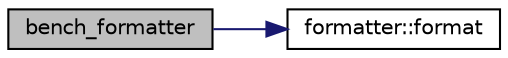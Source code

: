 digraph "bench_formatter"
{
  edge [fontname="Helvetica",fontsize="10",labelfontname="Helvetica",labelfontsize="10"];
  node [fontname="Helvetica",fontsize="10",shape=record];
  rankdir="LR";
  Node1 [label="bench_formatter",height=0.2,width=0.4,color="black", fillcolor="grey75", style="filled" fontcolor="black"];
  Node1 -> Node2 [color="midnightblue",fontsize="10",style="solid",fontname="Helvetica"];
  Node2 [label="formatter::format",height=0.2,width=0.4,color="black", fillcolor="white", style="filled",URL="$structformatter.html#aca465bfbf4f85abe5bd958dc45430346"];
}
